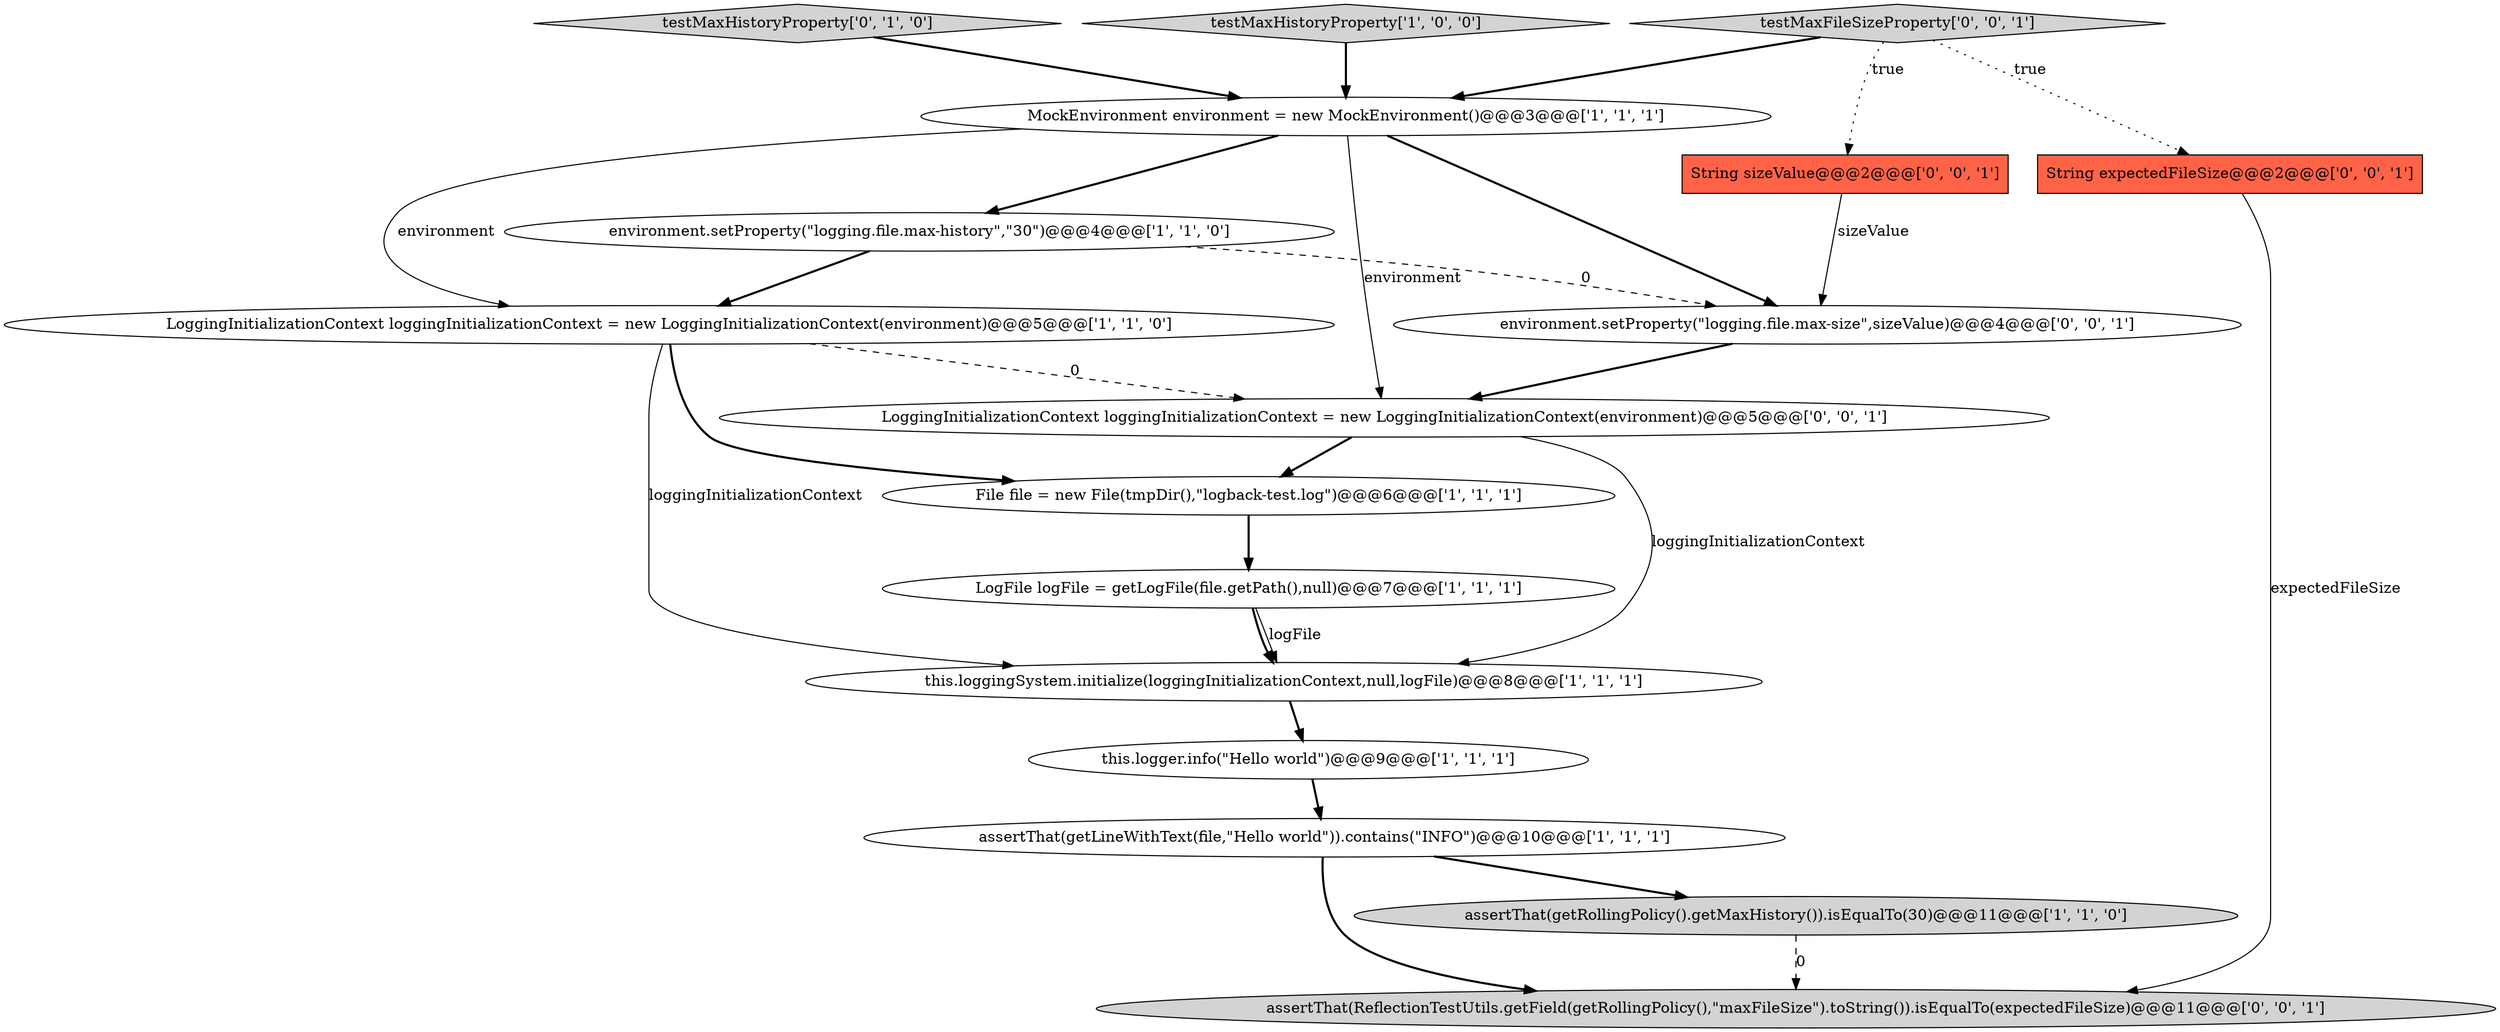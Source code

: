 digraph {
1 [style = filled, label = "MockEnvironment environment = new MockEnvironment()@@@3@@@['1', '1', '1']", fillcolor = white, shape = ellipse image = "AAA0AAABBB1BBB"];
6 [style = filled, label = "assertThat(getLineWithText(file,\"Hello world\")).contains(\"INFO\")@@@10@@@['1', '1', '1']", fillcolor = white, shape = ellipse image = "AAA0AAABBB1BBB"];
7 [style = filled, label = "LoggingInitializationContext loggingInitializationContext = new LoggingInitializationContext(environment)@@@5@@@['1', '1', '0']", fillcolor = white, shape = ellipse image = "AAA0AAABBB1BBB"];
13 [style = filled, label = "assertThat(ReflectionTestUtils.getField(getRollingPolicy(),\"maxFileSize\").toString()).isEqualTo(expectedFileSize)@@@11@@@['0', '0', '1']", fillcolor = lightgray, shape = ellipse image = "AAA0AAABBB3BBB"];
10 [style = filled, label = "testMaxHistoryProperty['0', '1', '0']", fillcolor = lightgray, shape = diamond image = "AAA0AAABBB2BBB"];
4 [style = filled, label = "this.loggingSystem.initialize(loggingInitializationContext,null,logFile)@@@8@@@['1', '1', '1']", fillcolor = white, shape = ellipse image = "AAA0AAABBB1BBB"];
2 [style = filled, label = "LogFile logFile = getLogFile(file.getPath(),null)@@@7@@@['1', '1', '1']", fillcolor = white, shape = ellipse image = "AAA0AAABBB1BBB"];
9 [style = filled, label = "testMaxHistoryProperty['1', '0', '0']", fillcolor = lightgray, shape = diamond image = "AAA0AAABBB1BBB"];
0 [style = filled, label = "environment.setProperty(\"logging.file.max-history\",\"30\")@@@4@@@['1', '1', '0']", fillcolor = white, shape = ellipse image = "AAA0AAABBB1BBB"];
15 [style = filled, label = "String sizeValue@@@2@@@['0', '0', '1']", fillcolor = tomato, shape = box image = "AAA0AAABBB3BBB"];
12 [style = filled, label = "environment.setProperty(\"logging.file.max-size\",sizeValue)@@@4@@@['0', '0', '1']", fillcolor = white, shape = ellipse image = "AAA0AAABBB3BBB"];
14 [style = filled, label = "LoggingInitializationContext loggingInitializationContext = new LoggingInitializationContext(environment)@@@5@@@['0', '0', '1']", fillcolor = white, shape = ellipse image = "AAA0AAABBB3BBB"];
8 [style = filled, label = "File file = new File(tmpDir(),\"logback-test.log\")@@@6@@@['1', '1', '1']", fillcolor = white, shape = ellipse image = "AAA0AAABBB1BBB"];
11 [style = filled, label = "testMaxFileSizeProperty['0', '0', '1']", fillcolor = lightgray, shape = diamond image = "AAA0AAABBB3BBB"];
3 [style = filled, label = "this.logger.info(\"Hello world\")@@@9@@@['1', '1', '1']", fillcolor = white, shape = ellipse image = "AAA0AAABBB1BBB"];
5 [style = filled, label = "assertThat(getRollingPolicy().getMaxHistory()).isEqualTo(30)@@@11@@@['1', '1', '0']", fillcolor = lightgray, shape = ellipse image = "AAA0AAABBB1BBB"];
16 [style = filled, label = "String expectedFileSize@@@2@@@['0', '0', '1']", fillcolor = tomato, shape = box image = "AAA0AAABBB3BBB"];
1->14 [style = solid, label="environment"];
7->8 [style = bold, label=""];
5->13 [style = dashed, label="0"];
2->4 [style = bold, label=""];
2->4 [style = solid, label="logFile"];
0->7 [style = bold, label=""];
15->12 [style = solid, label="sizeValue"];
1->12 [style = bold, label=""];
12->14 [style = bold, label=""];
6->13 [style = bold, label=""];
11->1 [style = bold, label=""];
3->6 [style = bold, label=""];
11->16 [style = dotted, label="true"];
10->1 [style = bold, label=""];
8->2 [style = bold, label=""];
1->7 [style = solid, label="environment"];
14->4 [style = solid, label="loggingInitializationContext"];
14->8 [style = bold, label=""];
6->5 [style = bold, label=""];
11->15 [style = dotted, label="true"];
7->14 [style = dashed, label="0"];
9->1 [style = bold, label=""];
4->3 [style = bold, label=""];
7->4 [style = solid, label="loggingInitializationContext"];
16->13 [style = solid, label="expectedFileSize"];
1->0 [style = bold, label=""];
0->12 [style = dashed, label="0"];
}
